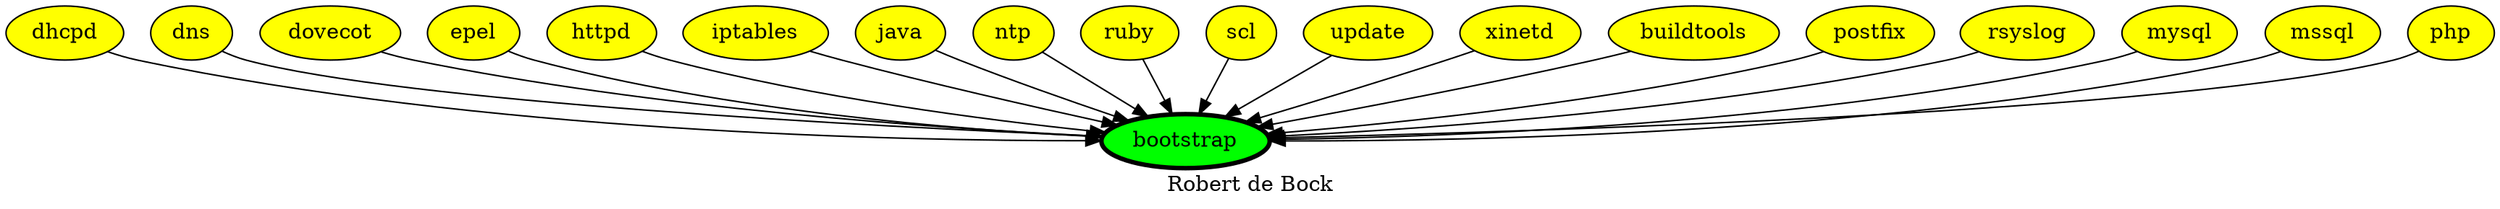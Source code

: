 digraph PhiloDilemma {
  node [width=0.4];
  label = "Robert de Bock" ;
  overlap=false
  {
    bootstrap [fillcolor=green style=filled penwidth=3]
    dhcpd [fillcolor=yellow style=filled]
    dns [fillcolor=yellow style=filled]
    dovecot [fillcolor=yellow style=filled]
    epel [fillcolor=yellow style=filled]    
    httpd [fillcolor=yellow style=filled]
    iptables [fillcolor=yellow style=filled]
    java [fillcolor=yellow style=filled]
    ntp [fillcolor=yellow style=filled]
    ruby [fillcolor=yellow style=filled]
    scl [fillcolor=yellow style=filled]
    update [fillcolor=yellow style=filled]
    xinetd [fillcolor=yellow style=filled]
    buildtools [fillcolor=yellow style=filled]
    postfix [fillcolor=yellow style=filled]
    rsyslog [fillcolor=yellow style=filled]
    mysql [fillcolor=yellow style=filled]
    mssql [fillcolor=yellow style=filled]
    php [fillcolor=yellow style=filled]
  }
  {buildtools dhcpd dns dovecot epel httpd iptables java mysql mssql ntp php postfix rsyslog ruby scl update xinetd} -> bootstrap
}
